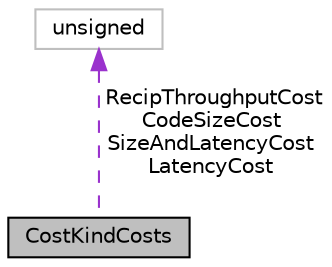 digraph "CostKindCosts"
{
 // LATEX_PDF_SIZE
  bgcolor="transparent";
  edge [fontname="Helvetica",fontsize="10",labelfontname="Helvetica",labelfontsize="10"];
  node [fontname="Helvetica",fontsize="10",shape=record];
  Node1 [label="CostKindCosts",height=0.2,width=0.4,color="black", fillcolor="grey75", style="filled", fontcolor="black",tooltip=" "];
  Node2 -> Node1 [dir="back",color="darkorchid3",fontsize="10",style="dashed",label=" RecipThroughputCost\nCodeSizeCost\nSizeAndLatencyCost\nLatencyCost" ,fontname="Helvetica"];
  Node2 [label="unsigned",height=0.2,width=0.4,color="grey75",tooltip=" "];
}
